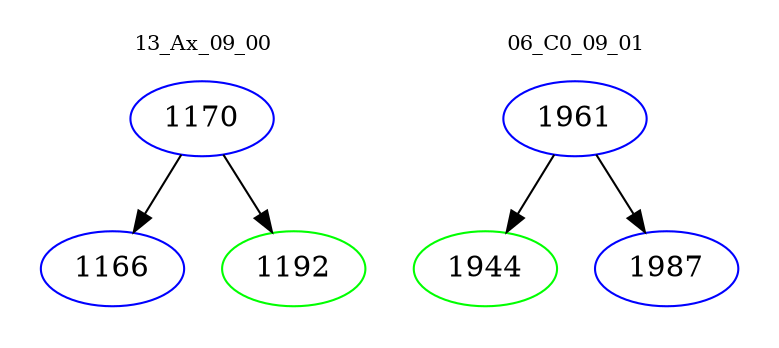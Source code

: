 digraph{
subgraph cluster_0 {
color = white
label = "13_Ax_09_00";
fontsize=10;
T0_1170 [label="1170", color="blue"]
T0_1170 -> T0_1166 [color="black"]
T0_1166 [label="1166", color="blue"]
T0_1170 -> T0_1192 [color="black"]
T0_1192 [label="1192", color="green"]
}
subgraph cluster_1 {
color = white
label = "06_C0_09_01";
fontsize=10;
T1_1961 [label="1961", color="blue"]
T1_1961 -> T1_1944 [color="black"]
T1_1944 [label="1944", color="green"]
T1_1961 -> T1_1987 [color="black"]
T1_1987 [label="1987", color="blue"]
}
}
